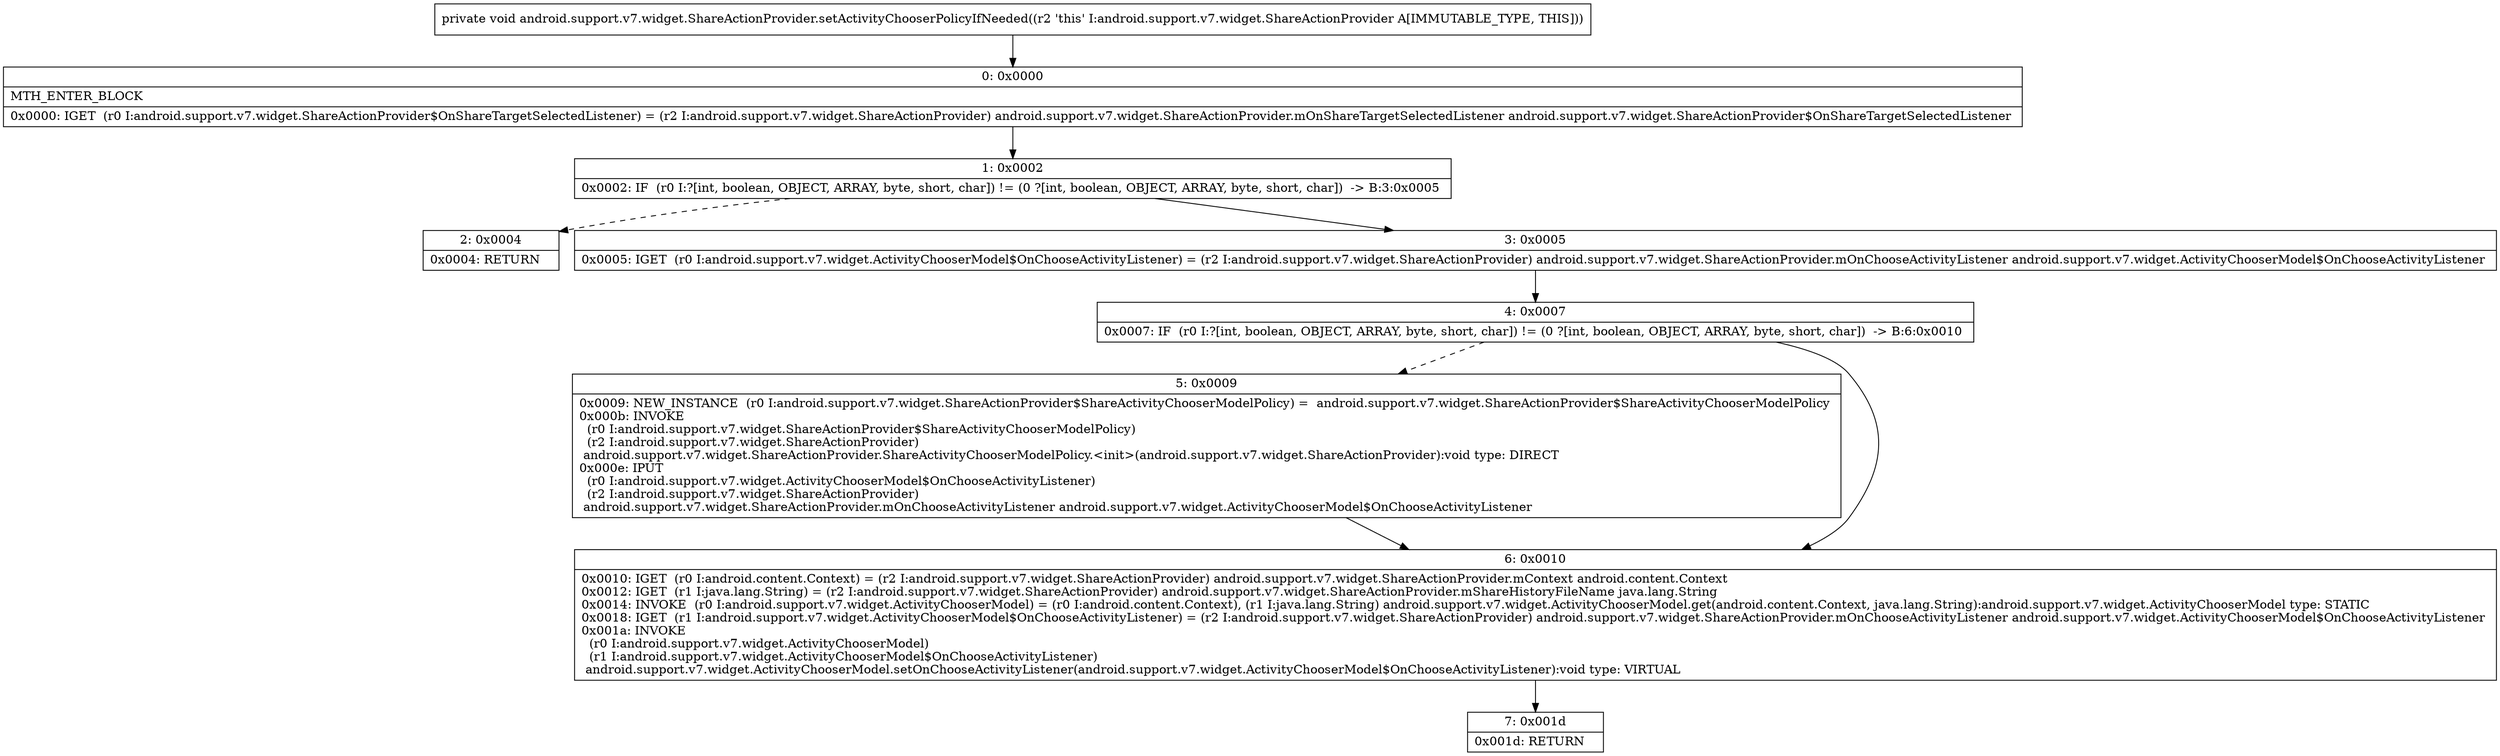 digraph "CFG forandroid.support.v7.widget.ShareActionProvider.setActivityChooserPolicyIfNeeded()V" {
Node_0 [shape=record,label="{0\:\ 0x0000|MTH_ENTER_BLOCK\l|0x0000: IGET  (r0 I:android.support.v7.widget.ShareActionProvider$OnShareTargetSelectedListener) = (r2 I:android.support.v7.widget.ShareActionProvider) android.support.v7.widget.ShareActionProvider.mOnShareTargetSelectedListener android.support.v7.widget.ShareActionProvider$OnShareTargetSelectedListener \l}"];
Node_1 [shape=record,label="{1\:\ 0x0002|0x0002: IF  (r0 I:?[int, boolean, OBJECT, ARRAY, byte, short, char]) != (0 ?[int, boolean, OBJECT, ARRAY, byte, short, char])  \-\> B:3:0x0005 \l}"];
Node_2 [shape=record,label="{2\:\ 0x0004|0x0004: RETURN   \l}"];
Node_3 [shape=record,label="{3\:\ 0x0005|0x0005: IGET  (r0 I:android.support.v7.widget.ActivityChooserModel$OnChooseActivityListener) = (r2 I:android.support.v7.widget.ShareActionProvider) android.support.v7.widget.ShareActionProvider.mOnChooseActivityListener android.support.v7.widget.ActivityChooserModel$OnChooseActivityListener \l}"];
Node_4 [shape=record,label="{4\:\ 0x0007|0x0007: IF  (r0 I:?[int, boolean, OBJECT, ARRAY, byte, short, char]) != (0 ?[int, boolean, OBJECT, ARRAY, byte, short, char])  \-\> B:6:0x0010 \l}"];
Node_5 [shape=record,label="{5\:\ 0x0009|0x0009: NEW_INSTANCE  (r0 I:android.support.v7.widget.ShareActionProvider$ShareActivityChooserModelPolicy) =  android.support.v7.widget.ShareActionProvider$ShareActivityChooserModelPolicy \l0x000b: INVOKE  \l  (r0 I:android.support.v7.widget.ShareActionProvider$ShareActivityChooserModelPolicy)\l  (r2 I:android.support.v7.widget.ShareActionProvider)\l android.support.v7.widget.ShareActionProvider.ShareActivityChooserModelPolicy.\<init\>(android.support.v7.widget.ShareActionProvider):void type: DIRECT \l0x000e: IPUT  \l  (r0 I:android.support.v7.widget.ActivityChooserModel$OnChooseActivityListener)\l  (r2 I:android.support.v7.widget.ShareActionProvider)\l android.support.v7.widget.ShareActionProvider.mOnChooseActivityListener android.support.v7.widget.ActivityChooserModel$OnChooseActivityListener \l}"];
Node_6 [shape=record,label="{6\:\ 0x0010|0x0010: IGET  (r0 I:android.content.Context) = (r2 I:android.support.v7.widget.ShareActionProvider) android.support.v7.widget.ShareActionProvider.mContext android.content.Context \l0x0012: IGET  (r1 I:java.lang.String) = (r2 I:android.support.v7.widget.ShareActionProvider) android.support.v7.widget.ShareActionProvider.mShareHistoryFileName java.lang.String \l0x0014: INVOKE  (r0 I:android.support.v7.widget.ActivityChooserModel) = (r0 I:android.content.Context), (r1 I:java.lang.String) android.support.v7.widget.ActivityChooserModel.get(android.content.Context, java.lang.String):android.support.v7.widget.ActivityChooserModel type: STATIC \l0x0018: IGET  (r1 I:android.support.v7.widget.ActivityChooserModel$OnChooseActivityListener) = (r2 I:android.support.v7.widget.ShareActionProvider) android.support.v7.widget.ShareActionProvider.mOnChooseActivityListener android.support.v7.widget.ActivityChooserModel$OnChooseActivityListener \l0x001a: INVOKE  \l  (r0 I:android.support.v7.widget.ActivityChooserModel)\l  (r1 I:android.support.v7.widget.ActivityChooserModel$OnChooseActivityListener)\l android.support.v7.widget.ActivityChooserModel.setOnChooseActivityListener(android.support.v7.widget.ActivityChooserModel$OnChooseActivityListener):void type: VIRTUAL \l}"];
Node_7 [shape=record,label="{7\:\ 0x001d|0x001d: RETURN   \l}"];
MethodNode[shape=record,label="{private void android.support.v7.widget.ShareActionProvider.setActivityChooserPolicyIfNeeded((r2 'this' I:android.support.v7.widget.ShareActionProvider A[IMMUTABLE_TYPE, THIS])) }"];
MethodNode -> Node_0;
Node_0 -> Node_1;
Node_1 -> Node_2[style=dashed];
Node_1 -> Node_3;
Node_3 -> Node_4;
Node_4 -> Node_5[style=dashed];
Node_4 -> Node_6;
Node_5 -> Node_6;
Node_6 -> Node_7;
}

